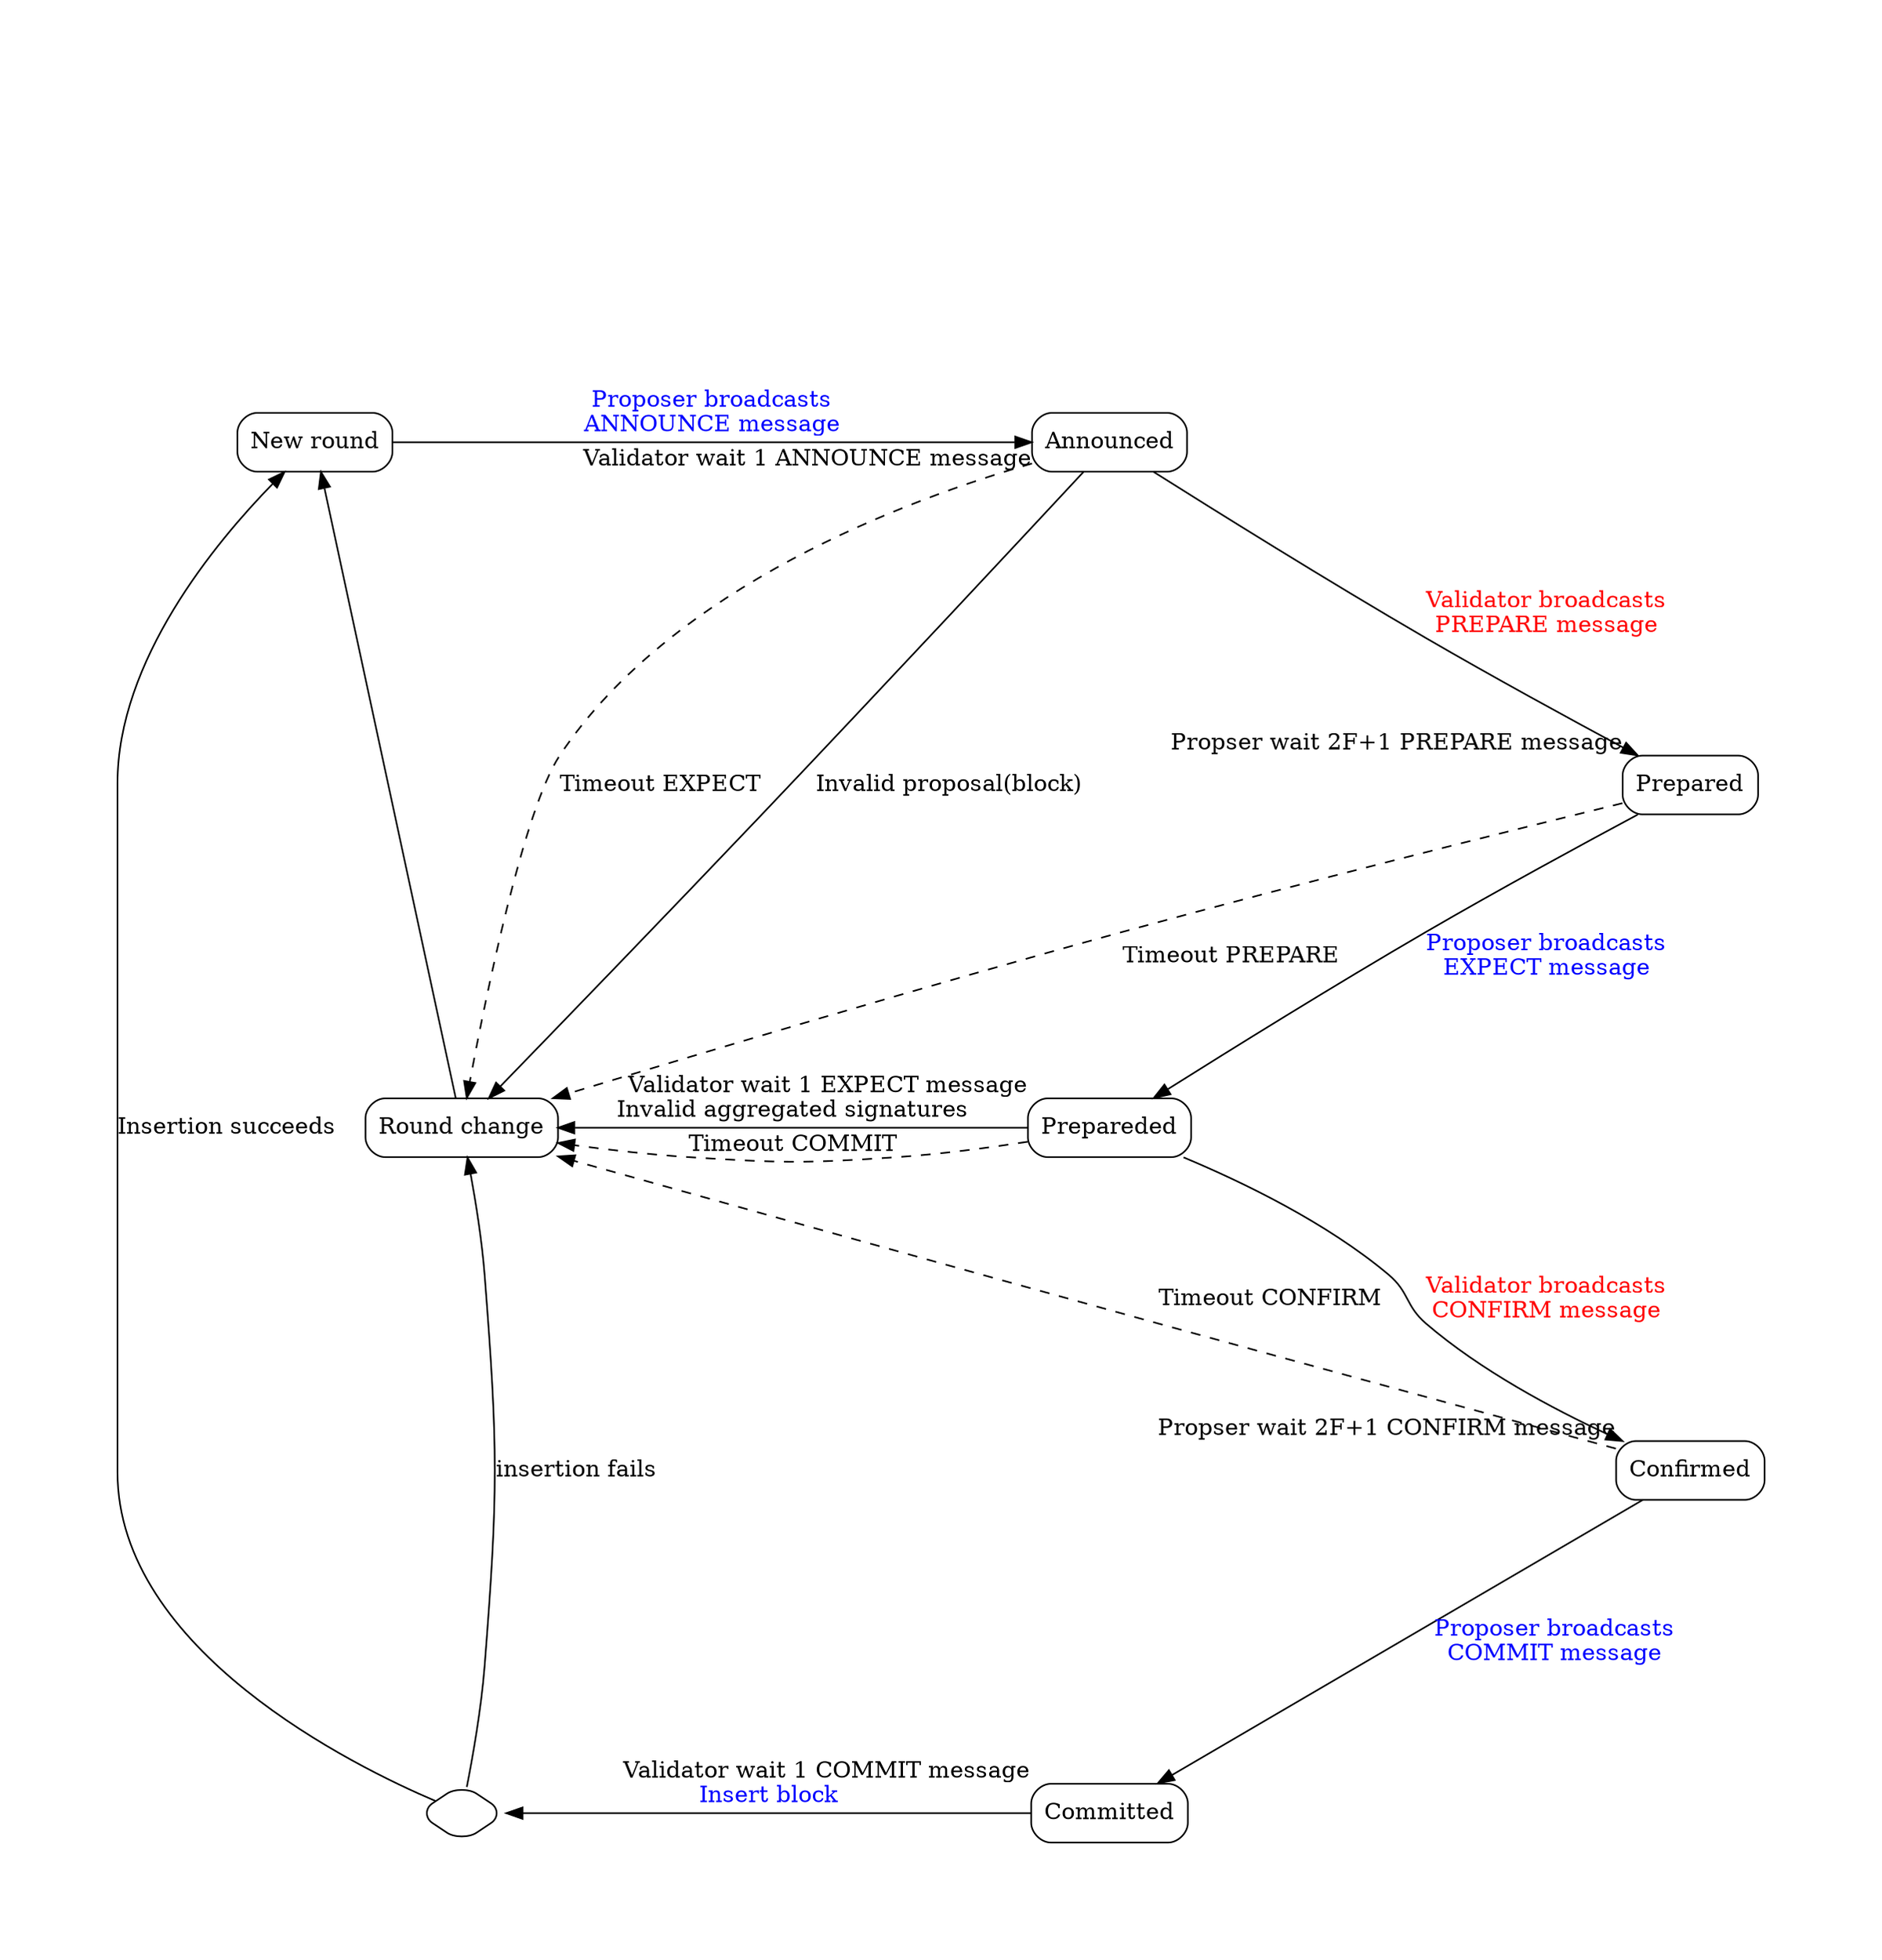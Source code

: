 digraph fbft {
    // neato -Tsvg -o fbft.svg consensus/atlas/fbft.dot && open fbft.svg

    pad=1
    ranksep=2
    //nodesep=2
    node [style="rounded"]
    // splines=spline



    "New round" [shape="rectangle" style="rounded" ]
    "Announced" [shape="rectangle" style="rounded" xlabel="Validator wait 1 ANNOUNCE message" ]
    "Round change" [shape="rectangle" style="rounded"]
    "Prepared" [shape="rectangle" style="rounded" xlabel="Propser wait 2F+1 PREPARE message"]
    "Prepareded" [shape="rectangle" style="rounded" xlabel="Validator wait 1 EXPECT message" ]
    "Confirmed" [shape="rectangle" style="rounded" xlabel="Propser wait 2F+1 CONFIRM message" ]
    "Committed" [shape="rectangle" style="rounded" xlabel="Validator wait 1 COMMIT message" ]
    "InsertBlock" [label="" shape="diamond" style="rounded" ]


    // normal
    "New round" -> "Announced" [fontcolor="blue" label="Proposer broadcasts\nANNOUNCE message" ]
    "Announced" -> "Prepared"  [fontcolor="red" label="Validator broadcasts\nPREPARE message" ]
    "Prepared" -> "Prepareded"  [fontcolor="blue" label="Proposer broadcasts\nEXPECT message" ]
    "Prepareded" -> "Confirmed"  [fontcolor="red" label="Validator broadcasts\nCONFIRM message" ]
    "Confirmed" -> "Committed"  [fontcolor="blue" label="Proposer broadcasts\nCOMMIT message" ]
    "Committed" -> "InsertBlock"  [fontcolor="blue" label="Insert block" ]
    "InsertBlock" -> "Round change" [label="insertion fails" ]
    "InsertBlock" -> "New round" [label="Insertion succeeds"]

    // round change
    "Announced" -> "Round change" [label="Timeout EXPECT" style="dashed"]
    "Announced" -> "Round change" [label="Invalid proposal(block)" style="solid"]

    "Prepared" -> "Round change" [label="Timeout PREPARE" style="dashed"]

    "Prepareded" -> "Round change" [label="Timeout COMMIT" style="dashed"]
    "Prepareded" -> "Round change" [label="Invalid aggregated signatures" style="solid"]

    "Confirmed" -> "Round change" [label="Timeout CONFIRM" style="dashed"]

    "Round change" -> "New round" [style="solid"]

    // group

    {
        node[style=invis]
        { rank=same; A[group=g1];B[group=g2];C[group=g3];D[group=g4] }
        A->B->C->D[style=invis]
    }

    {
        rank=same;
        "New round"[group=g1]; "Announced"[group=g3]
        "New round"->"Announced"[style=invis]
    }
    {
        rank=same;
        "Prepared"[group=g4];
    }
    {
        rank=same;
        "Round change"[group=g2]; "Prepareded"[group=g3]
        "Round change" -> "Prepareded"[style=invis]
    }
    {
        rank=same;
        "Confirmed"[group=g4];
    }
    {
        rank=same;
        "Committed"[group=g3]; "InsertBlock"[group=g2];
        "InsertBlock" -> "Committed"[style=invis]
    }

    {
        edge[style=invis]
        A->"New round"
        B->"Round change"->"InsertBlock"[weight=100]
        C->"Announced"->"Prepareded"->"Committed" [weight=100]
        D->"Prepared" -> "Confirmed" [weight=100]
    }
}

